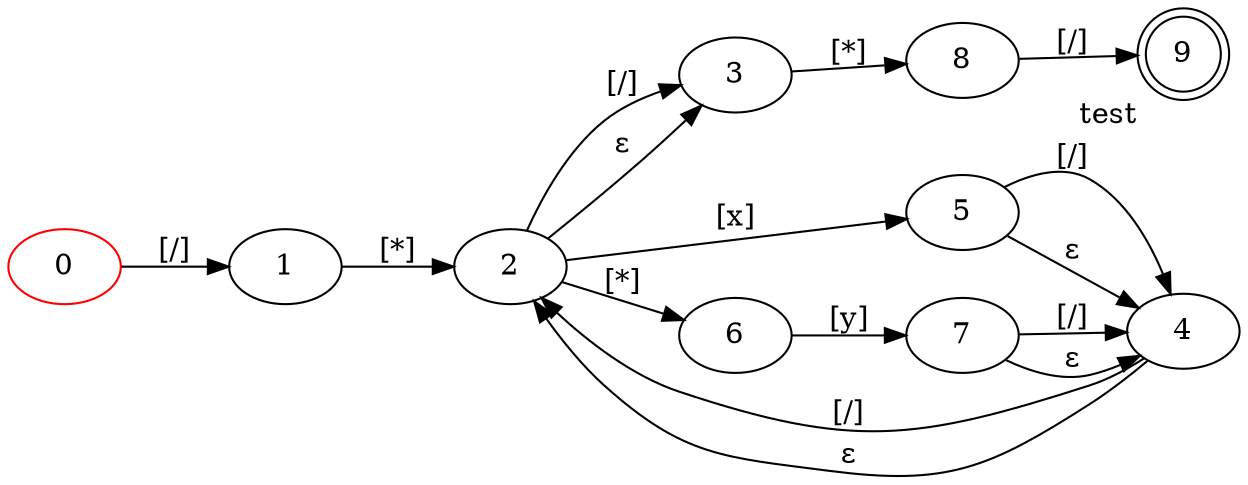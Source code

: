 digraph G{
rankdir = LR
0 [color=red]
9 [shape = doublecircle xlabel="test"]
0 -> 1 [label="[/]"]
1 -> 2 [label="[*]"]
2 -> 3 [label="[/]"]
2 -> 5 [label="[x]"]
2 -> 6 [label="[*]"]
2 -> 3 [label="ε"]
3 -> 8 [label="[*]"]
4 -> 2 [label="[/]"]
4 -> 2 [label="ε"]
5 -> 4 [label="[/]"]
5 -> 4 [label="ε"]
6 -> 7 [label="[y]"]
7 -> 4 [label="[/]"]
7 -> 4 [label="ε"]
8 -> 9 [label="[/]"]
}
